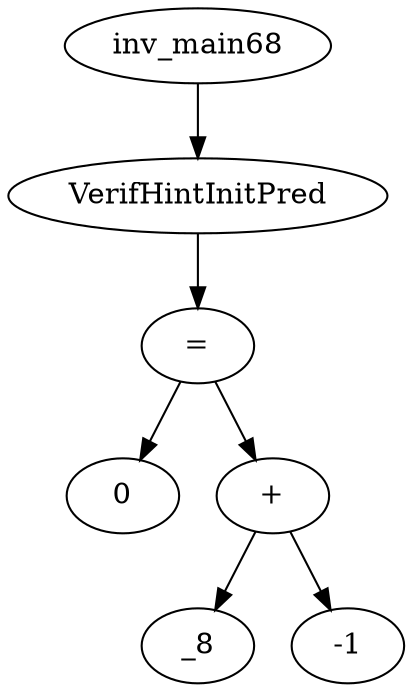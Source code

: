 digraph dag {
0 [label="inv_main68"];
1 [label="VerifHintInitPred"];
2 [label="="];
3 [label="0"];
4 [label="+"];
5 [label="_8"];
6 [label="-1"];
0->1
1->2
2->4
2 -> 3
4->6
4 -> 5
}
